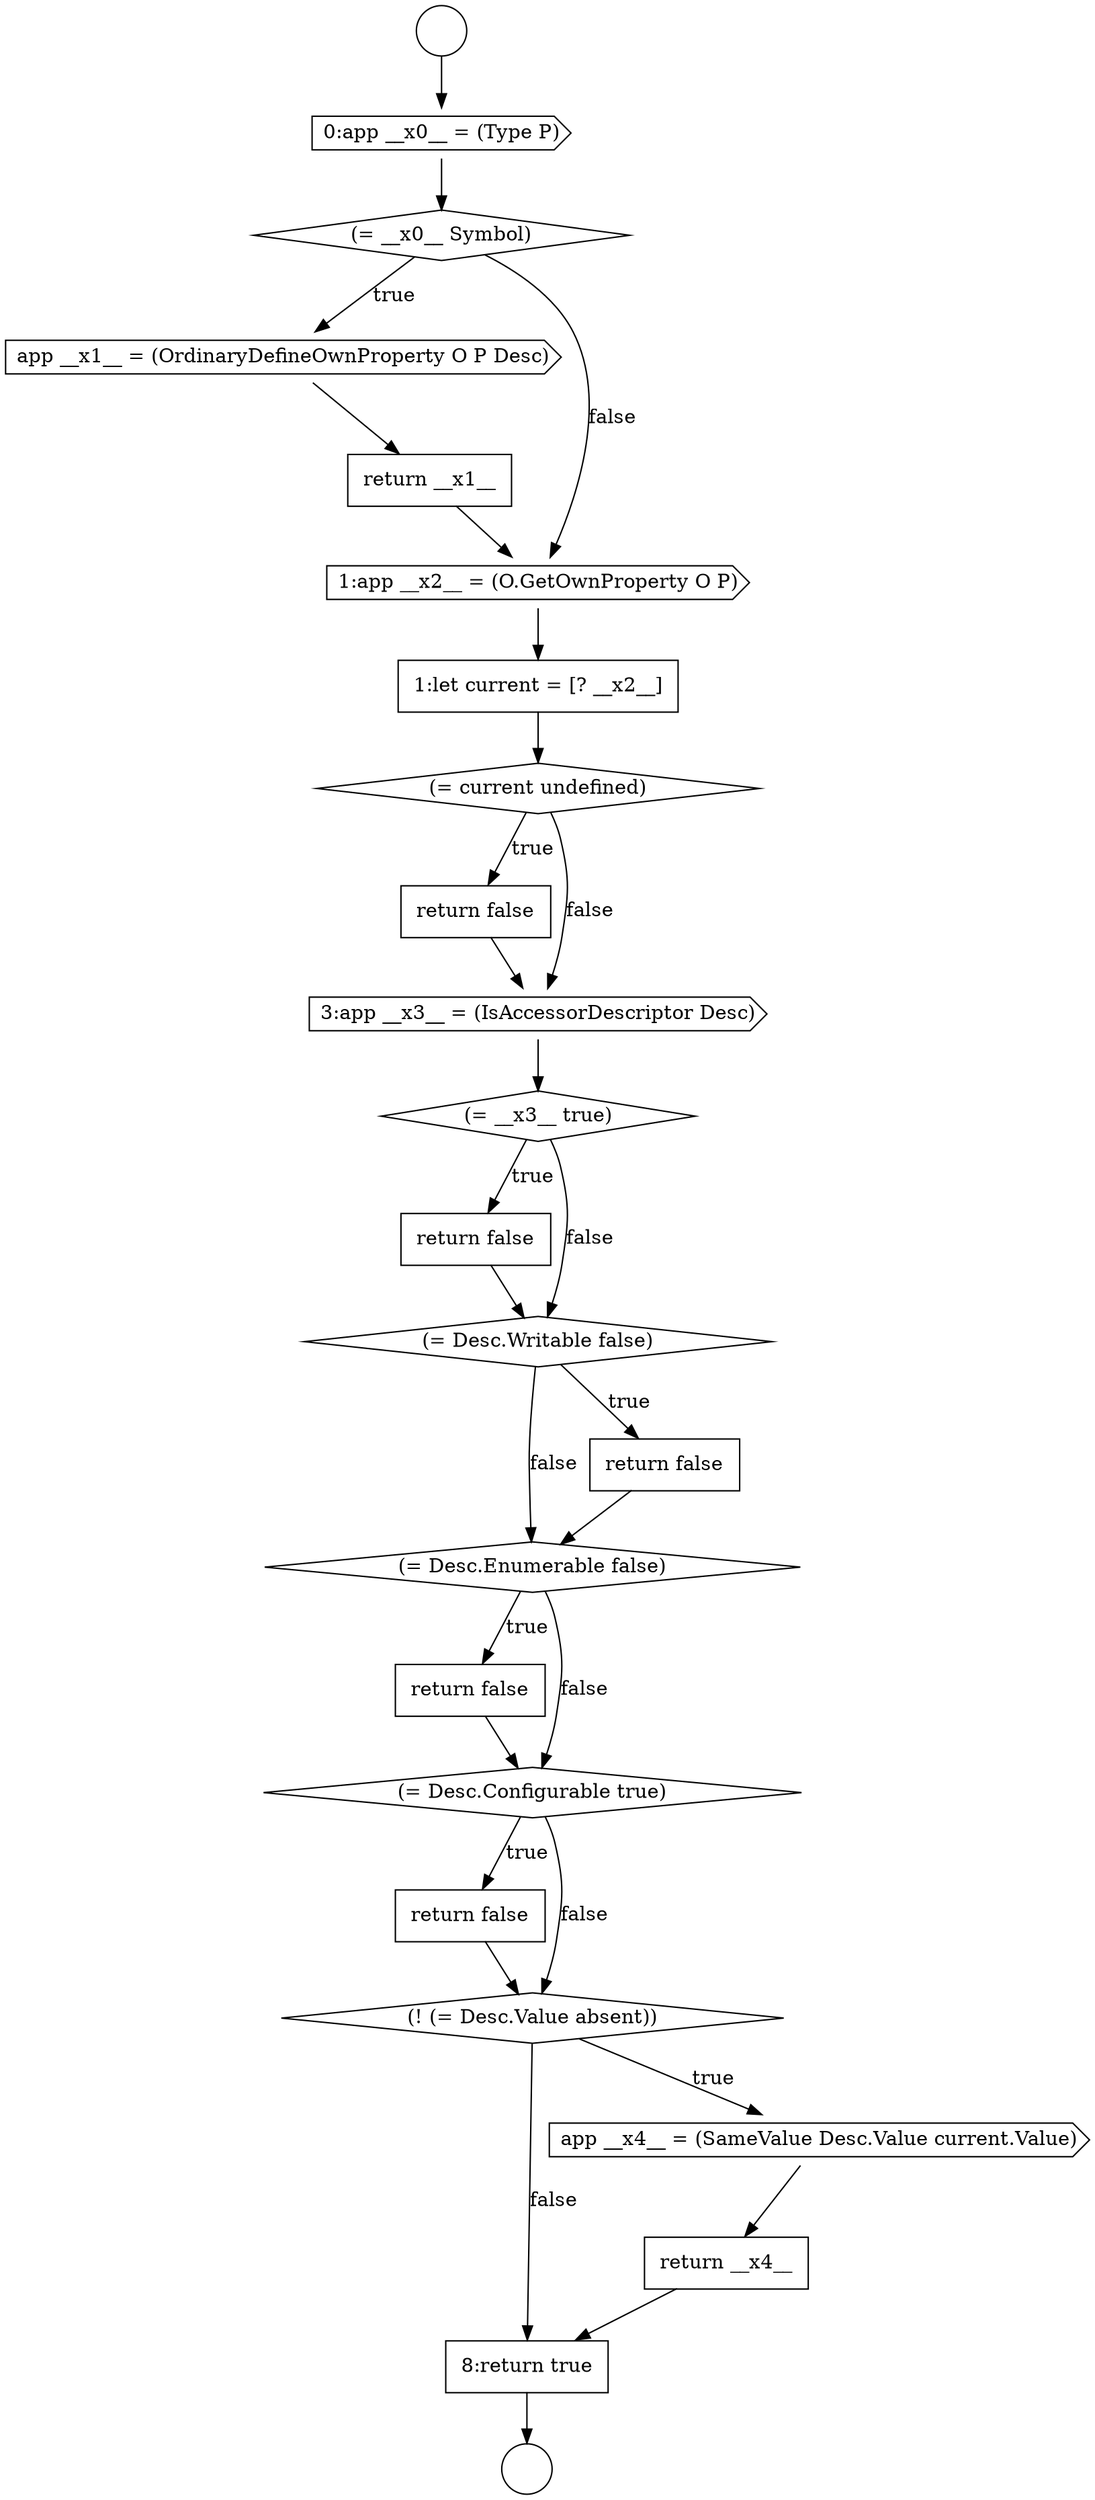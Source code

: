 digraph {
  node3072 [shape=diamond, label=<<font color="black">(= Desc.Enumerable false)</font>> color="black" fillcolor="white" style=filled]
  node3061 [shape=cds, label=<<font color="black">app __x1__ = (OrdinaryDefineOwnProperty O P Desc)</font>> color="black" fillcolor="white" style=filled]
  node3075 [shape=none, margin=0, label=<<font color="black">
    <table border="0" cellborder="1" cellspacing="0" cellpadding="10">
      <tr><td align="left">return false</td></tr>
    </table>
  </font>> color="black" fillcolor="white" style=filled]
  node3068 [shape=diamond, label=<<font color="black">(= __x3__ true)</font>> color="black" fillcolor="white" style=filled]
  node3069 [shape=none, margin=0, label=<<font color="black">
    <table border="0" cellborder="1" cellspacing="0" cellpadding="10">
      <tr><td align="left">return false</td></tr>
    </table>
  </font>> color="black" fillcolor="white" style=filled]
  node3065 [shape=diamond, label=<<font color="black">(= current undefined)</font>> color="black" fillcolor="white" style=filled]
  node3079 [shape=none, margin=0, label=<<font color="black">
    <table border="0" cellborder="1" cellspacing="0" cellpadding="10">
      <tr><td align="left">8:return true</td></tr>
    </table>
  </font>> color="black" fillcolor="white" style=filled]
  node3070 [shape=diamond, label=<<font color="black">(= Desc.Writable false)</font>> color="black" fillcolor="white" style=filled]
  node3077 [shape=cds, label=<<font color="black">app __x4__ = (SameValue Desc.Value current.Value)</font>> color="black" fillcolor="white" style=filled]
  node3066 [shape=none, margin=0, label=<<font color="black">
    <table border="0" cellborder="1" cellspacing="0" cellpadding="10">
      <tr><td align="left">return false</td></tr>
    </table>
  </font>> color="black" fillcolor="white" style=filled]
  node3073 [shape=none, margin=0, label=<<font color="black">
    <table border="0" cellborder="1" cellspacing="0" cellpadding="10">
      <tr><td align="left">return false</td></tr>
    </table>
  </font>> color="black" fillcolor="white" style=filled]
  node3058 [shape=circle label=" " color="black" fillcolor="white" style=filled]
  node3063 [shape=cds, label=<<font color="black">1:app __x2__ = (O.GetOwnProperty O P)</font>> color="black" fillcolor="white" style=filled]
  node3071 [shape=none, margin=0, label=<<font color="black">
    <table border="0" cellborder="1" cellspacing="0" cellpadding="10">
      <tr><td align="left">return false</td></tr>
    </table>
  </font>> color="black" fillcolor="white" style=filled]
  node3067 [shape=cds, label=<<font color="black">3:app __x3__ = (IsAccessorDescriptor Desc)</font>> color="black" fillcolor="white" style=filled]
  node3062 [shape=none, margin=0, label=<<font color="black">
    <table border="0" cellborder="1" cellspacing="0" cellpadding="10">
      <tr><td align="left">return __x1__</td></tr>
    </table>
  </font>> color="black" fillcolor="white" style=filled]
  node3078 [shape=none, margin=0, label=<<font color="black">
    <table border="0" cellborder="1" cellspacing="0" cellpadding="10">
      <tr><td align="left">return __x4__</td></tr>
    </table>
  </font>> color="black" fillcolor="white" style=filled]
  node3060 [shape=diamond, label=<<font color="black">(= __x0__ Symbol)</font>> color="black" fillcolor="white" style=filled]
  node3059 [shape=cds, label=<<font color="black">0:app __x0__ = (Type P)</font>> color="black" fillcolor="white" style=filled]
  node3064 [shape=none, margin=0, label=<<font color="black">
    <table border="0" cellborder="1" cellspacing="0" cellpadding="10">
      <tr><td align="left">1:let current = [? __x2__]</td></tr>
    </table>
  </font>> color="black" fillcolor="white" style=filled]
  node3074 [shape=diamond, label=<<font color="black">(= Desc.Configurable true)</font>> color="black" fillcolor="white" style=filled]
  node3057 [shape=circle label=" " color="black" fillcolor="white" style=filled]
  node3076 [shape=diamond, label=<<font color="black">(! (= Desc.Value absent))</font>> color="black" fillcolor="white" style=filled]
  node3069 -> node3070 [ color="black"]
  node3066 -> node3067 [ color="black"]
  node3059 -> node3060 [ color="black"]
  node3078 -> node3079 [ color="black"]
  node3067 -> node3068 [ color="black"]
  node3068 -> node3069 [label=<<font color="black">true</font>> color="black"]
  node3068 -> node3070 [label=<<font color="black">false</font>> color="black"]
  node3057 -> node3059 [ color="black"]
  node3063 -> node3064 [ color="black"]
  node3061 -> node3062 [ color="black"]
  node3077 -> node3078 [ color="black"]
  node3060 -> node3061 [label=<<font color="black">true</font>> color="black"]
  node3060 -> node3063 [label=<<font color="black">false</font>> color="black"]
  node3064 -> node3065 [ color="black"]
  node3062 -> node3063 [ color="black"]
  node3073 -> node3074 [ color="black"]
  node3070 -> node3071 [label=<<font color="black">true</font>> color="black"]
  node3070 -> node3072 [label=<<font color="black">false</font>> color="black"]
  node3074 -> node3075 [label=<<font color="black">true</font>> color="black"]
  node3074 -> node3076 [label=<<font color="black">false</font>> color="black"]
  node3079 -> node3058 [ color="black"]
  node3076 -> node3077 [label=<<font color="black">true</font>> color="black"]
  node3076 -> node3079 [label=<<font color="black">false</font>> color="black"]
  node3072 -> node3073 [label=<<font color="black">true</font>> color="black"]
  node3072 -> node3074 [label=<<font color="black">false</font>> color="black"]
  node3071 -> node3072 [ color="black"]
  node3075 -> node3076 [ color="black"]
  node3065 -> node3066 [label=<<font color="black">true</font>> color="black"]
  node3065 -> node3067 [label=<<font color="black">false</font>> color="black"]
}

